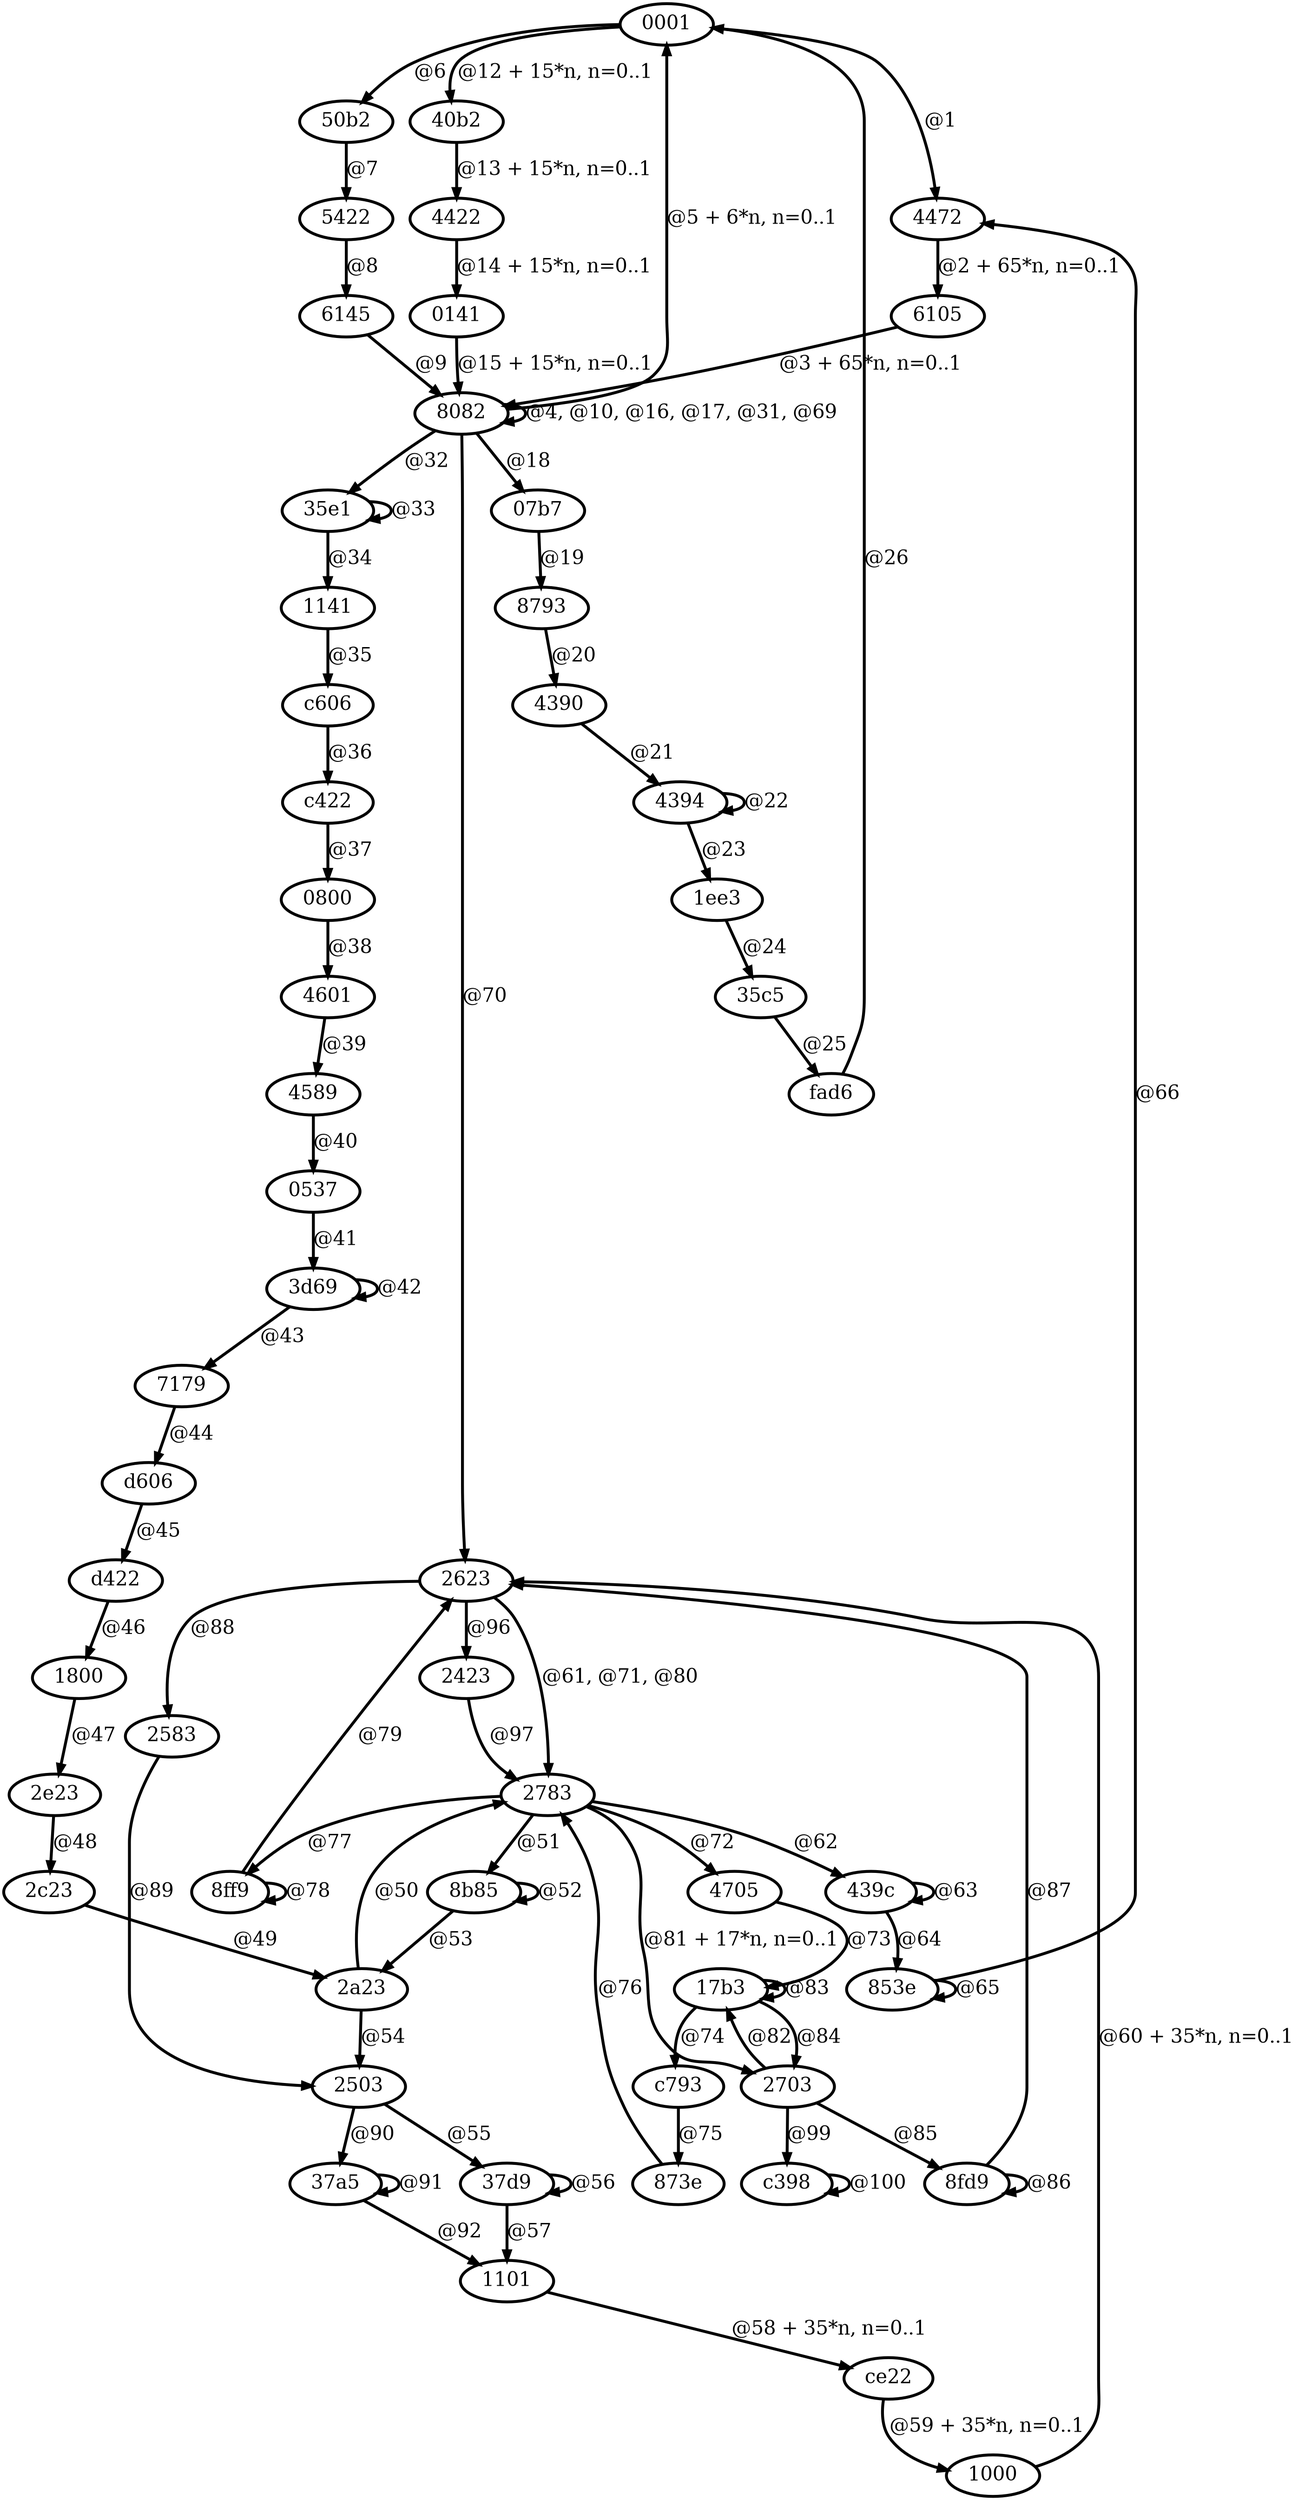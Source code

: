 digraph G {
        node [style=rounded, penwidth=3, fontsize=20, shape=oval];
        "0001" -> "4472" [label="@1", color=black,arrowsize=1,style=bold,penwidth=3,fontsize=20];
"4472" -> "6105" [label="@2 + 65*n, n=0..1", color=black,arrowsize=1,style=bold,penwidth=3,fontsize=20];
"6105" -> "8082" [label="@3 + 65*n, n=0..1", color=black,arrowsize=1,style=bold,penwidth=3,fontsize=20];
"8082" -> "8082" [label="@4, @10, @16, @17, @31, @69", color=black,arrowsize=1,style=bold,penwidth=3,fontsize=20];
"8082" -> "0001" [label="@5 + 6*n, n=0..1", color=black,arrowsize=1,style=bold,penwidth=3,fontsize=20];
"0001" -> "50b2" [label="@6", color=black,arrowsize=1,style=bold,penwidth=3,fontsize=20];
"50b2" -> "5422" [label="@7", color=black,arrowsize=1,style=bold,penwidth=3,fontsize=20];
"5422" -> "6145" [label="@8", color=black,arrowsize=1,style=bold,penwidth=3,fontsize=20];
"6145" -> "8082" [label="@9", color=black,arrowsize=1,style=bold,penwidth=3,fontsize=20];
"0001" -> "40b2" [label="@12 + 15*n, n=0..1", color=black,arrowsize=1,style=bold,penwidth=3,fontsize=20];
"40b2" -> "4422" [label="@13 + 15*n, n=0..1", color=black,arrowsize=1,style=bold,penwidth=3,fontsize=20];
"4422" -> "0141" [label="@14 + 15*n, n=0..1", color=black,arrowsize=1,style=bold,penwidth=3,fontsize=20];
"0141" -> "8082" [label="@15 + 15*n, n=0..1", color=black,arrowsize=1,style=bold,penwidth=3,fontsize=20];
"8082" -> "07b7" [label="@18", color=black,arrowsize=1,style=bold,penwidth=3,fontsize=20];
"07b7" -> "8793" [label="@19", color=black,arrowsize=1,style=bold,penwidth=3,fontsize=20];
"8793" -> "4390" [label="@20", color=black,arrowsize=1,style=bold,penwidth=3,fontsize=20];
"4390" -> "4394" [label="@21", color=black,arrowsize=1,style=bold,penwidth=3,fontsize=20];
"4394" -> "4394" [label="@22", color=black,arrowsize=1,style=bold,penwidth=3,fontsize=20];
"4394" -> "1ee3" [label="@23", color=black,arrowsize=1,style=bold,penwidth=3,fontsize=20];
"1ee3" -> "35c5" [label="@24", color=black,arrowsize=1,style=bold,penwidth=3,fontsize=20];
"35c5" -> "fad6" [label="@25", color=black,arrowsize=1,style=bold,penwidth=3,fontsize=20];
"fad6" -> "0001" [label="@26", color=black,arrowsize=1,style=bold,penwidth=3,fontsize=20];
"8082" -> "35e1" [label="@32", color=black,arrowsize=1,style=bold,penwidth=3,fontsize=20];
"35e1" -> "35e1" [label="@33", color=black,arrowsize=1,style=bold,penwidth=3,fontsize=20];
"35e1" -> "1141" [label="@34", color=black,arrowsize=1,style=bold,penwidth=3,fontsize=20];
"1141" -> "c606" [label="@35", color=black,arrowsize=1,style=bold,penwidth=3,fontsize=20];
"c606" -> "c422" [label="@36", color=black,arrowsize=1,style=bold,penwidth=3,fontsize=20];
"c422" -> "0800" [label="@37", color=black,arrowsize=1,style=bold,penwidth=3,fontsize=20];
"0800" -> "4601" [label="@38", color=black,arrowsize=1,style=bold,penwidth=3,fontsize=20];
"4601" -> "4589" [label="@39", color=black,arrowsize=1,style=bold,penwidth=3,fontsize=20];
"4589" -> "0537" [label="@40", color=black,arrowsize=1,style=bold,penwidth=3,fontsize=20];
"0537" -> "3d69" [label="@41", color=black,arrowsize=1,style=bold,penwidth=3,fontsize=20];
"3d69" -> "3d69" [label="@42", color=black,arrowsize=1,style=bold,penwidth=3,fontsize=20];
"3d69" -> "7179" [label="@43", color=black,arrowsize=1,style=bold,penwidth=3,fontsize=20];
"7179" -> "d606" [label="@44", color=black,arrowsize=1,style=bold,penwidth=3,fontsize=20];
"d606" -> "d422" [label="@45", color=black,arrowsize=1,style=bold,penwidth=3,fontsize=20];
"d422" -> "1800" [label="@46", color=black,arrowsize=1,style=bold,penwidth=3,fontsize=20];
"1800" -> "2e23" [label="@47", color=black,arrowsize=1,style=bold,penwidth=3,fontsize=20];
"2e23" -> "2c23" [label="@48", color=black,arrowsize=1,style=bold,penwidth=3,fontsize=20];
"2c23" -> "2a23" [label="@49", color=black,arrowsize=1,style=bold,penwidth=3,fontsize=20];
"2a23" -> "2783" [label="@50", color=black,arrowsize=1,style=bold,penwidth=3,fontsize=20];
"2783" -> "8b85" [label="@51", color=black,arrowsize=1,style=bold,penwidth=3,fontsize=20];
"8b85" -> "8b85" [label="@52", color=black,arrowsize=1,style=bold,penwidth=3,fontsize=20];
"8b85" -> "2a23" [label="@53", color=black,arrowsize=1,style=bold,penwidth=3,fontsize=20];
"2a23" -> "2503" [label="@54", color=black,arrowsize=1,style=bold,penwidth=3,fontsize=20];
"2503" -> "37d9" [label="@55", color=black,arrowsize=1,style=bold,penwidth=3,fontsize=20];
"37d9" -> "37d9" [label="@56", color=black,arrowsize=1,style=bold,penwidth=3,fontsize=20];
"37d9" -> "1101" [label="@57", color=black,arrowsize=1,style=bold,penwidth=3,fontsize=20];
"1101" -> "ce22" [label="@58 + 35*n, n=0..1", color=black,arrowsize=1,style=bold,penwidth=3,fontsize=20];
"ce22" -> "1000" [label="@59 + 35*n, n=0..1", color=black,arrowsize=1,style=bold,penwidth=3,fontsize=20];
"1000" -> "2623" [label="@60 + 35*n, n=0..1", color=black,arrowsize=1,style=bold,penwidth=3,fontsize=20];
"2623" -> "2783" [label="@61, @71, @80", color=black,arrowsize=1,style=bold,penwidth=3,fontsize=20];
"2783" -> "439c" [label="@62", color=black,arrowsize=1,style=bold,penwidth=3,fontsize=20];
"439c" -> "439c" [label="@63", color=black,arrowsize=1,style=bold,penwidth=3,fontsize=20];
"439c" -> "853e" [label="@64", color=black,arrowsize=1,style=bold,penwidth=3,fontsize=20];
"853e" -> "853e" [label="@65", color=black,arrowsize=1,style=bold,penwidth=3,fontsize=20];
"853e" -> "4472" [label="@66", color=black,arrowsize=1,style=bold,penwidth=3,fontsize=20];
"8082" -> "2623" [label="@70", color=black,arrowsize=1,style=bold,penwidth=3,fontsize=20];
"2783" -> "4705" [label="@72", color=black,arrowsize=1,style=bold,penwidth=3,fontsize=20];
"4705" -> "17b3" [label="@73", color=black,arrowsize=1,style=bold,penwidth=3,fontsize=20];
"17b3" -> "c793" [label="@74", color=black,arrowsize=1,style=bold,penwidth=3,fontsize=20];
"c793" -> "873e" [label="@75", color=black,arrowsize=1,style=bold,penwidth=3,fontsize=20];
"873e" -> "2783" [label="@76", color=black,arrowsize=1,style=bold,penwidth=3,fontsize=20];
"2783" -> "8ff9" [label="@77", color=black,arrowsize=1,style=bold,penwidth=3,fontsize=20];
"8ff9" -> "8ff9" [label="@78", color=black,arrowsize=1,style=bold,penwidth=3,fontsize=20];
"8ff9" -> "2623" [label="@79", color=black,arrowsize=1,style=bold,penwidth=3,fontsize=20];
"2783" -> "2703" [label="@81 + 17*n, n=0..1", color=black,arrowsize=1,style=bold,penwidth=3,fontsize=20];
"2703" -> "17b3" [label="@82", color=black,arrowsize=1,style=bold,penwidth=3,fontsize=20];
"17b3" -> "17b3" [label="@83", color=black,arrowsize=1,style=bold,penwidth=3,fontsize=20];
"17b3" -> "2703" [label="@84", color=black,arrowsize=1,style=bold,penwidth=3,fontsize=20];
"2703" -> "8fd9" [label="@85", color=black,arrowsize=1,style=bold,penwidth=3,fontsize=20];
"8fd9" -> "8fd9" [label="@86", color=black,arrowsize=1,style=bold,penwidth=3,fontsize=20];
"8fd9" -> "2623" [label="@87", color=black,arrowsize=1,style=bold,penwidth=3,fontsize=20];
"2623" -> "2583" [label="@88", color=black,arrowsize=1,style=bold,penwidth=3,fontsize=20];
"2583" -> "2503" [label="@89", color=black,arrowsize=1,style=bold,penwidth=3,fontsize=20];
"2503" -> "37a5" [label="@90", color=black,arrowsize=1,style=bold,penwidth=3,fontsize=20];
"37a5" -> "37a5" [label="@91", color=black,arrowsize=1,style=bold,penwidth=3,fontsize=20];
"37a5" -> "1101" [label="@92", color=black,arrowsize=1,style=bold,penwidth=3,fontsize=20];
"2623" -> "2423" [label="@96", color=black,arrowsize=1,style=bold,penwidth=3,fontsize=20];
"2423" -> "2783" [label="@97", color=black,arrowsize=1,style=bold,penwidth=3,fontsize=20];
"2703" -> "c398" [label="@99", color=black,arrowsize=1,style=bold,penwidth=3,fontsize=20];
"c398" -> "c398" [label="@100", color=black,arrowsize=1,style=bold,penwidth=3,fontsize=20];
}

